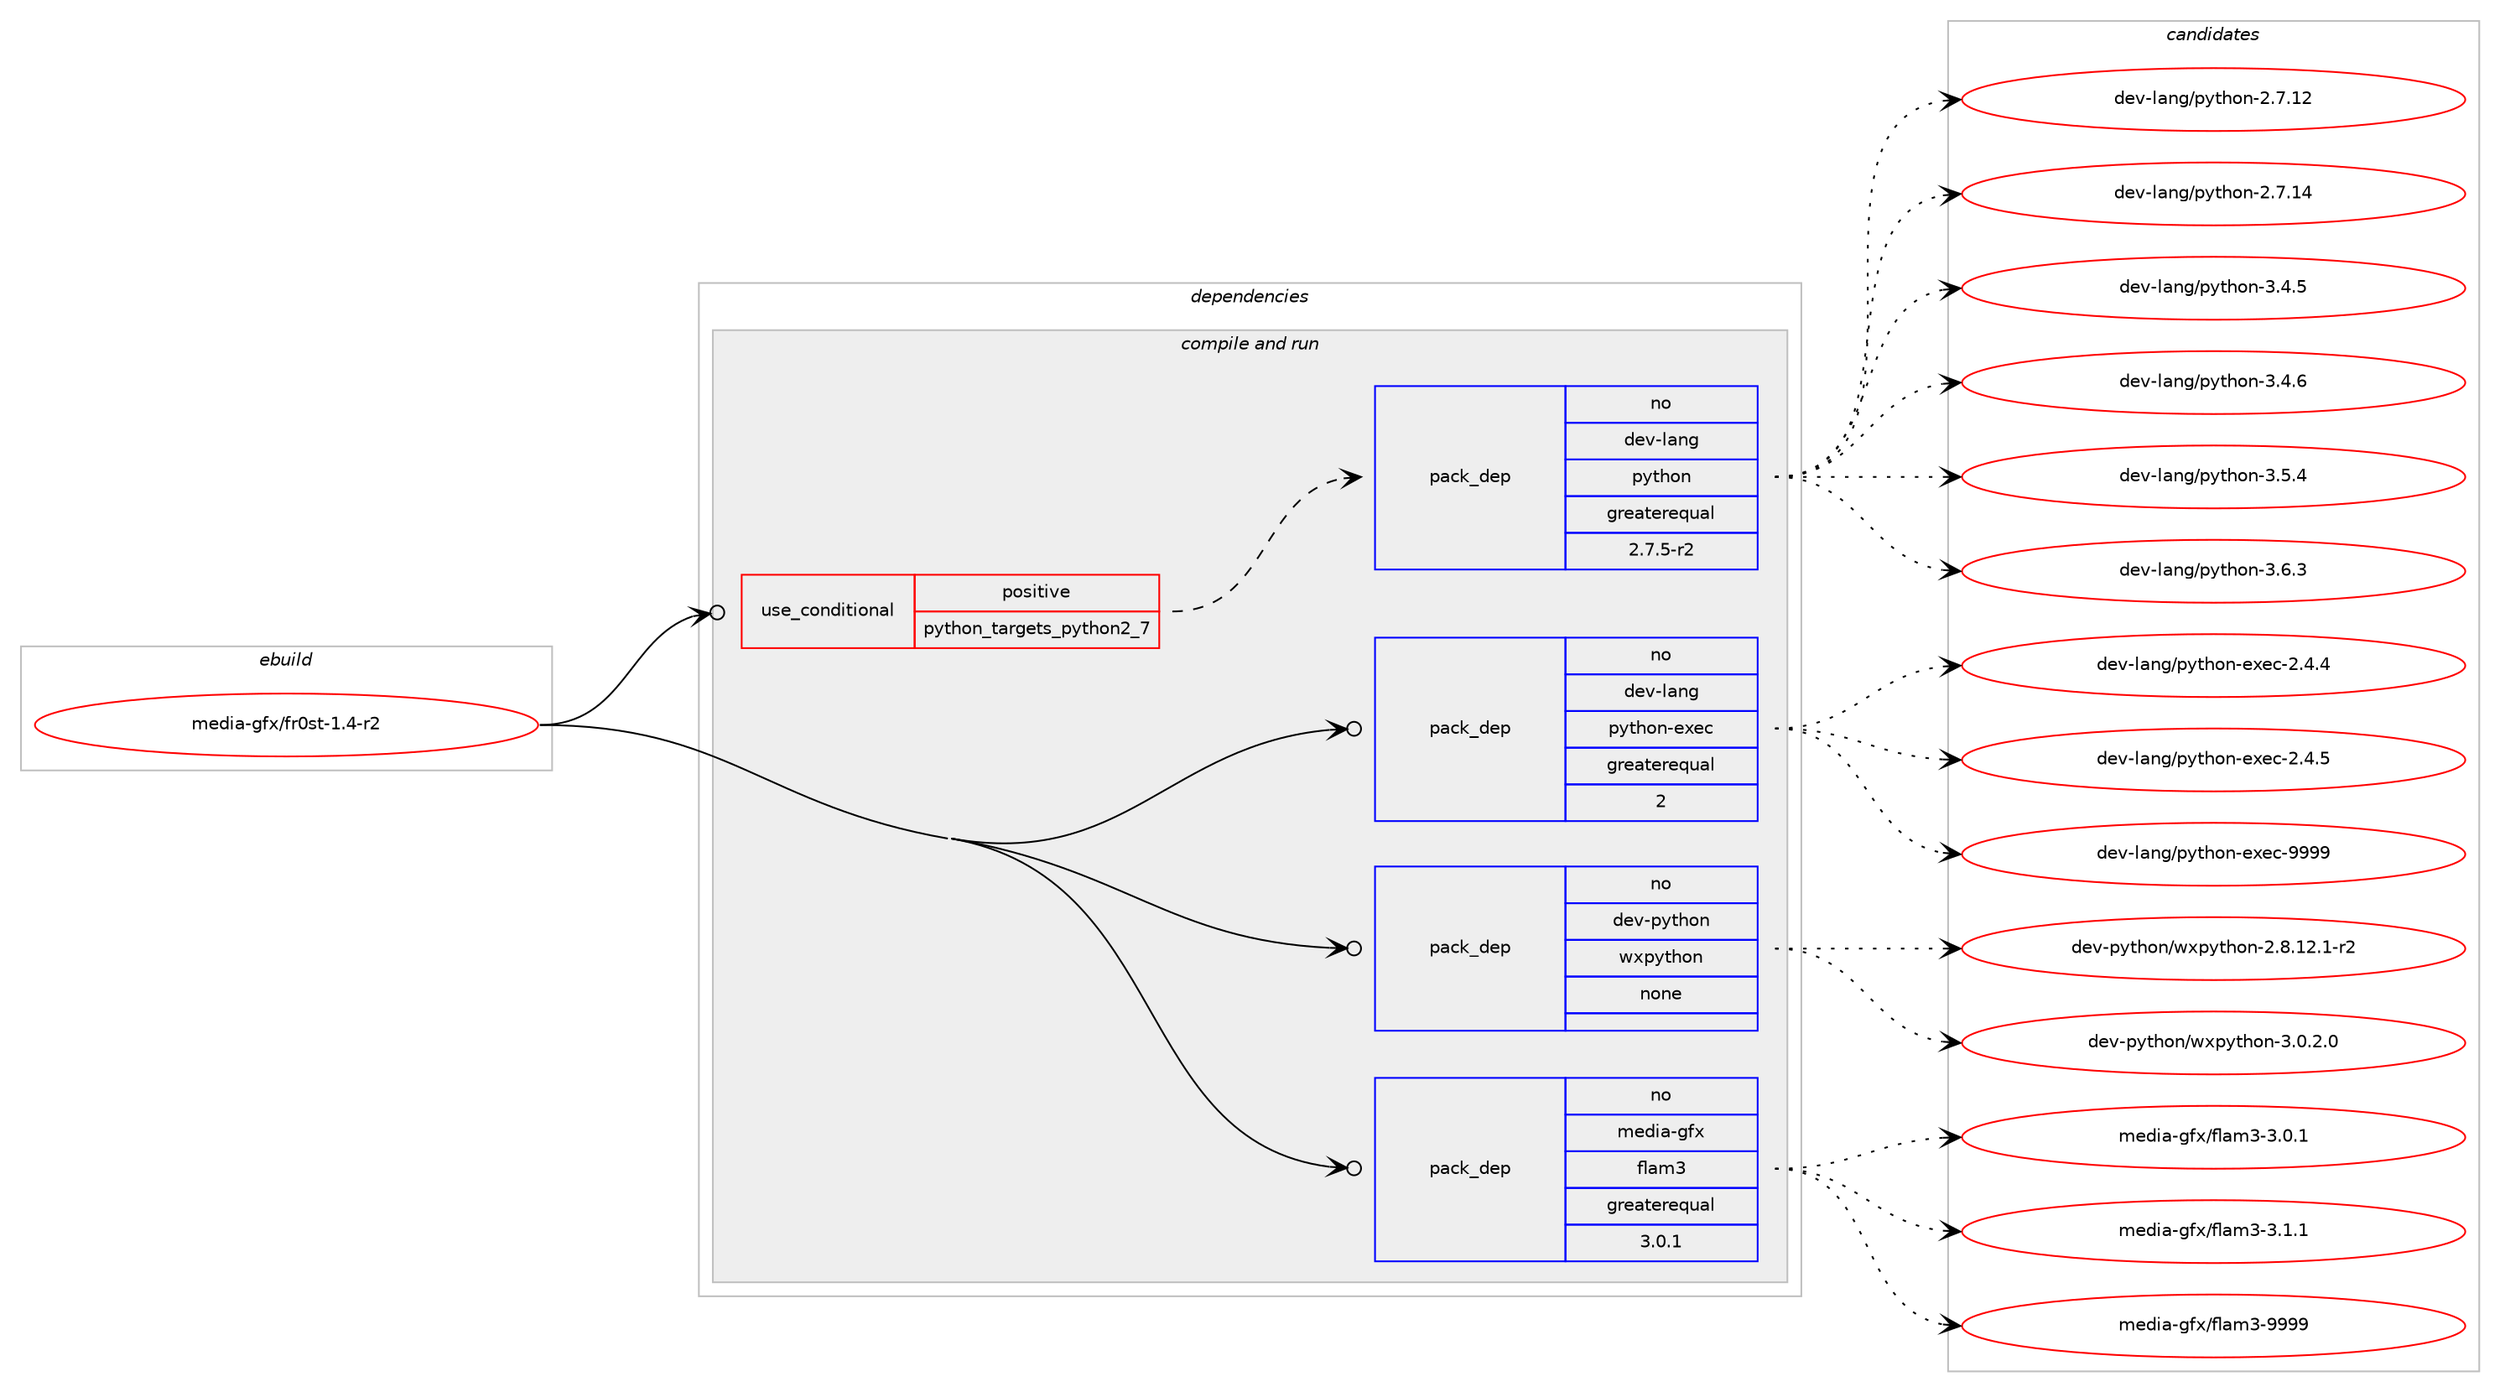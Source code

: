 digraph prolog {

# *************
# Graph options
# *************

newrank=true;
concentrate=true;
compound=true;
graph [rankdir=LR,fontname=Helvetica,fontsize=10,ranksep=1.5];#, ranksep=2.5, nodesep=0.2];
edge  [arrowhead=vee];
node  [fontname=Helvetica,fontsize=10];

# **********
# The ebuild
# **********

subgraph cluster_leftcol {
color=gray;
rank=same;
label=<<i>ebuild</i>>;
id [label="media-gfx/fr0st-1.4-r2", color=red, width=4, href="../media-gfx/fr0st-1.4-r2.svg"];
}

# ****************
# The dependencies
# ****************

subgraph cluster_midcol {
color=gray;
label=<<i>dependencies</i>>;
subgraph cluster_compile {
fillcolor="#eeeeee";
style=filled;
label=<<i>compile</i>>;
}
subgraph cluster_compileandrun {
fillcolor="#eeeeee";
style=filled;
label=<<i>compile and run</i>>;
subgraph cond87307 {
dependency352783 [label=<<TABLE BORDER="0" CELLBORDER="1" CELLSPACING="0" CELLPADDING="4"><TR><TD ROWSPAN="3" CELLPADDING="10">use_conditional</TD></TR><TR><TD>positive</TD></TR><TR><TD>python_targets_python2_7</TD></TR></TABLE>>, shape=none, color=red];
subgraph pack260119 {
dependency352784 [label=<<TABLE BORDER="0" CELLBORDER="1" CELLSPACING="0" CELLPADDING="4" WIDTH="220"><TR><TD ROWSPAN="6" CELLPADDING="30">pack_dep</TD></TR><TR><TD WIDTH="110">no</TD></TR><TR><TD>dev-lang</TD></TR><TR><TD>python</TD></TR><TR><TD>greaterequal</TD></TR><TR><TD>2.7.5-r2</TD></TR></TABLE>>, shape=none, color=blue];
}
dependency352783:e -> dependency352784:w [weight=20,style="dashed",arrowhead="vee"];
}
id:e -> dependency352783:w [weight=20,style="solid",arrowhead="odotvee"];
subgraph pack260120 {
dependency352785 [label=<<TABLE BORDER="0" CELLBORDER="1" CELLSPACING="0" CELLPADDING="4" WIDTH="220"><TR><TD ROWSPAN="6" CELLPADDING="30">pack_dep</TD></TR><TR><TD WIDTH="110">no</TD></TR><TR><TD>dev-lang</TD></TR><TR><TD>python-exec</TD></TR><TR><TD>greaterequal</TD></TR><TR><TD>2</TD></TR></TABLE>>, shape=none, color=blue];
}
id:e -> dependency352785:w [weight=20,style="solid",arrowhead="odotvee"];
subgraph pack260121 {
dependency352786 [label=<<TABLE BORDER="0" CELLBORDER="1" CELLSPACING="0" CELLPADDING="4" WIDTH="220"><TR><TD ROWSPAN="6" CELLPADDING="30">pack_dep</TD></TR><TR><TD WIDTH="110">no</TD></TR><TR><TD>dev-python</TD></TR><TR><TD>wxpython</TD></TR><TR><TD>none</TD></TR><TR><TD></TD></TR></TABLE>>, shape=none, color=blue];
}
id:e -> dependency352786:w [weight=20,style="solid",arrowhead="odotvee"];
subgraph pack260122 {
dependency352787 [label=<<TABLE BORDER="0" CELLBORDER="1" CELLSPACING="0" CELLPADDING="4" WIDTH="220"><TR><TD ROWSPAN="6" CELLPADDING="30">pack_dep</TD></TR><TR><TD WIDTH="110">no</TD></TR><TR><TD>media-gfx</TD></TR><TR><TD>flam3</TD></TR><TR><TD>greaterequal</TD></TR><TR><TD>3.0.1</TD></TR></TABLE>>, shape=none, color=blue];
}
id:e -> dependency352787:w [weight=20,style="solid",arrowhead="odotvee"];
}
subgraph cluster_run {
fillcolor="#eeeeee";
style=filled;
label=<<i>run</i>>;
}
}

# **************
# The candidates
# **************

subgraph cluster_choices {
rank=same;
color=gray;
label=<<i>candidates</i>>;

subgraph choice260119 {
color=black;
nodesep=1;
choice10010111845108971101034711212111610411111045504655464950 [label="dev-lang/python-2.7.12", color=red, width=4,href="../dev-lang/python-2.7.12.svg"];
choice10010111845108971101034711212111610411111045504655464952 [label="dev-lang/python-2.7.14", color=red, width=4,href="../dev-lang/python-2.7.14.svg"];
choice100101118451089711010347112121116104111110455146524653 [label="dev-lang/python-3.4.5", color=red, width=4,href="../dev-lang/python-3.4.5.svg"];
choice100101118451089711010347112121116104111110455146524654 [label="dev-lang/python-3.4.6", color=red, width=4,href="../dev-lang/python-3.4.6.svg"];
choice100101118451089711010347112121116104111110455146534652 [label="dev-lang/python-3.5.4", color=red, width=4,href="../dev-lang/python-3.5.4.svg"];
choice100101118451089711010347112121116104111110455146544651 [label="dev-lang/python-3.6.3", color=red, width=4,href="../dev-lang/python-3.6.3.svg"];
dependency352784:e -> choice10010111845108971101034711212111610411111045504655464950:w [style=dotted,weight="100"];
dependency352784:e -> choice10010111845108971101034711212111610411111045504655464952:w [style=dotted,weight="100"];
dependency352784:e -> choice100101118451089711010347112121116104111110455146524653:w [style=dotted,weight="100"];
dependency352784:e -> choice100101118451089711010347112121116104111110455146524654:w [style=dotted,weight="100"];
dependency352784:e -> choice100101118451089711010347112121116104111110455146534652:w [style=dotted,weight="100"];
dependency352784:e -> choice100101118451089711010347112121116104111110455146544651:w [style=dotted,weight="100"];
}
subgraph choice260120 {
color=black;
nodesep=1;
choice1001011184510897110103471121211161041111104510112010199455046524652 [label="dev-lang/python-exec-2.4.4", color=red, width=4,href="../dev-lang/python-exec-2.4.4.svg"];
choice1001011184510897110103471121211161041111104510112010199455046524653 [label="dev-lang/python-exec-2.4.5", color=red, width=4,href="../dev-lang/python-exec-2.4.5.svg"];
choice10010111845108971101034711212111610411111045101120101994557575757 [label="dev-lang/python-exec-9999", color=red, width=4,href="../dev-lang/python-exec-9999.svg"];
dependency352785:e -> choice1001011184510897110103471121211161041111104510112010199455046524652:w [style=dotted,weight="100"];
dependency352785:e -> choice1001011184510897110103471121211161041111104510112010199455046524653:w [style=dotted,weight="100"];
dependency352785:e -> choice10010111845108971101034711212111610411111045101120101994557575757:w [style=dotted,weight="100"];
}
subgraph choice260121 {
color=black;
nodesep=1;
choice10010111845112121116104111110471191201121211161041111104550465646495046494511450 [label="dev-python/wxpython-2.8.12.1-r2", color=red, width=4,href="../dev-python/wxpython-2.8.12.1-r2.svg"];
choice10010111845112121116104111110471191201121211161041111104551464846504648 [label="dev-python/wxpython-3.0.2.0", color=red, width=4,href="../dev-python/wxpython-3.0.2.0.svg"];
dependency352786:e -> choice10010111845112121116104111110471191201121211161041111104550465646495046494511450:w [style=dotted,weight="100"];
dependency352786:e -> choice10010111845112121116104111110471191201121211161041111104551464846504648:w [style=dotted,weight="100"];
}
subgraph choice260122 {
color=black;
nodesep=1;
choice1091011001059745103102120471021089710951455146484649 [label="media-gfx/flam3-3.0.1", color=red, width=4,href="../media-gfx/flam3-3.0.1.svg"];
choice1091011001059745103102120471021089710951455146494649 [label="media-gfx/flam3-3.1.1", color=red, width=4,href="../media-gfx/flam3-3.1.1.svg"];
choice10910110010597451031021204710210897109514557575757 [label="media-gfx/flam3-9999", color=red, width=4,href="../media-gfx/flam3-9999.svg"];
dependency352787:e -> choice1091011001059745103102120471021089710951455146484649:w [style=dotted,weight="100"];
dependency352787:e -> choice1091011001059745103102120471021089710951455146494649:w [style=dotted,weight="100"];
dependency352787:e -> choice10910110010597451031021204710210897109514557575757:w [style=dotted,weight="100"];
}
}

}
